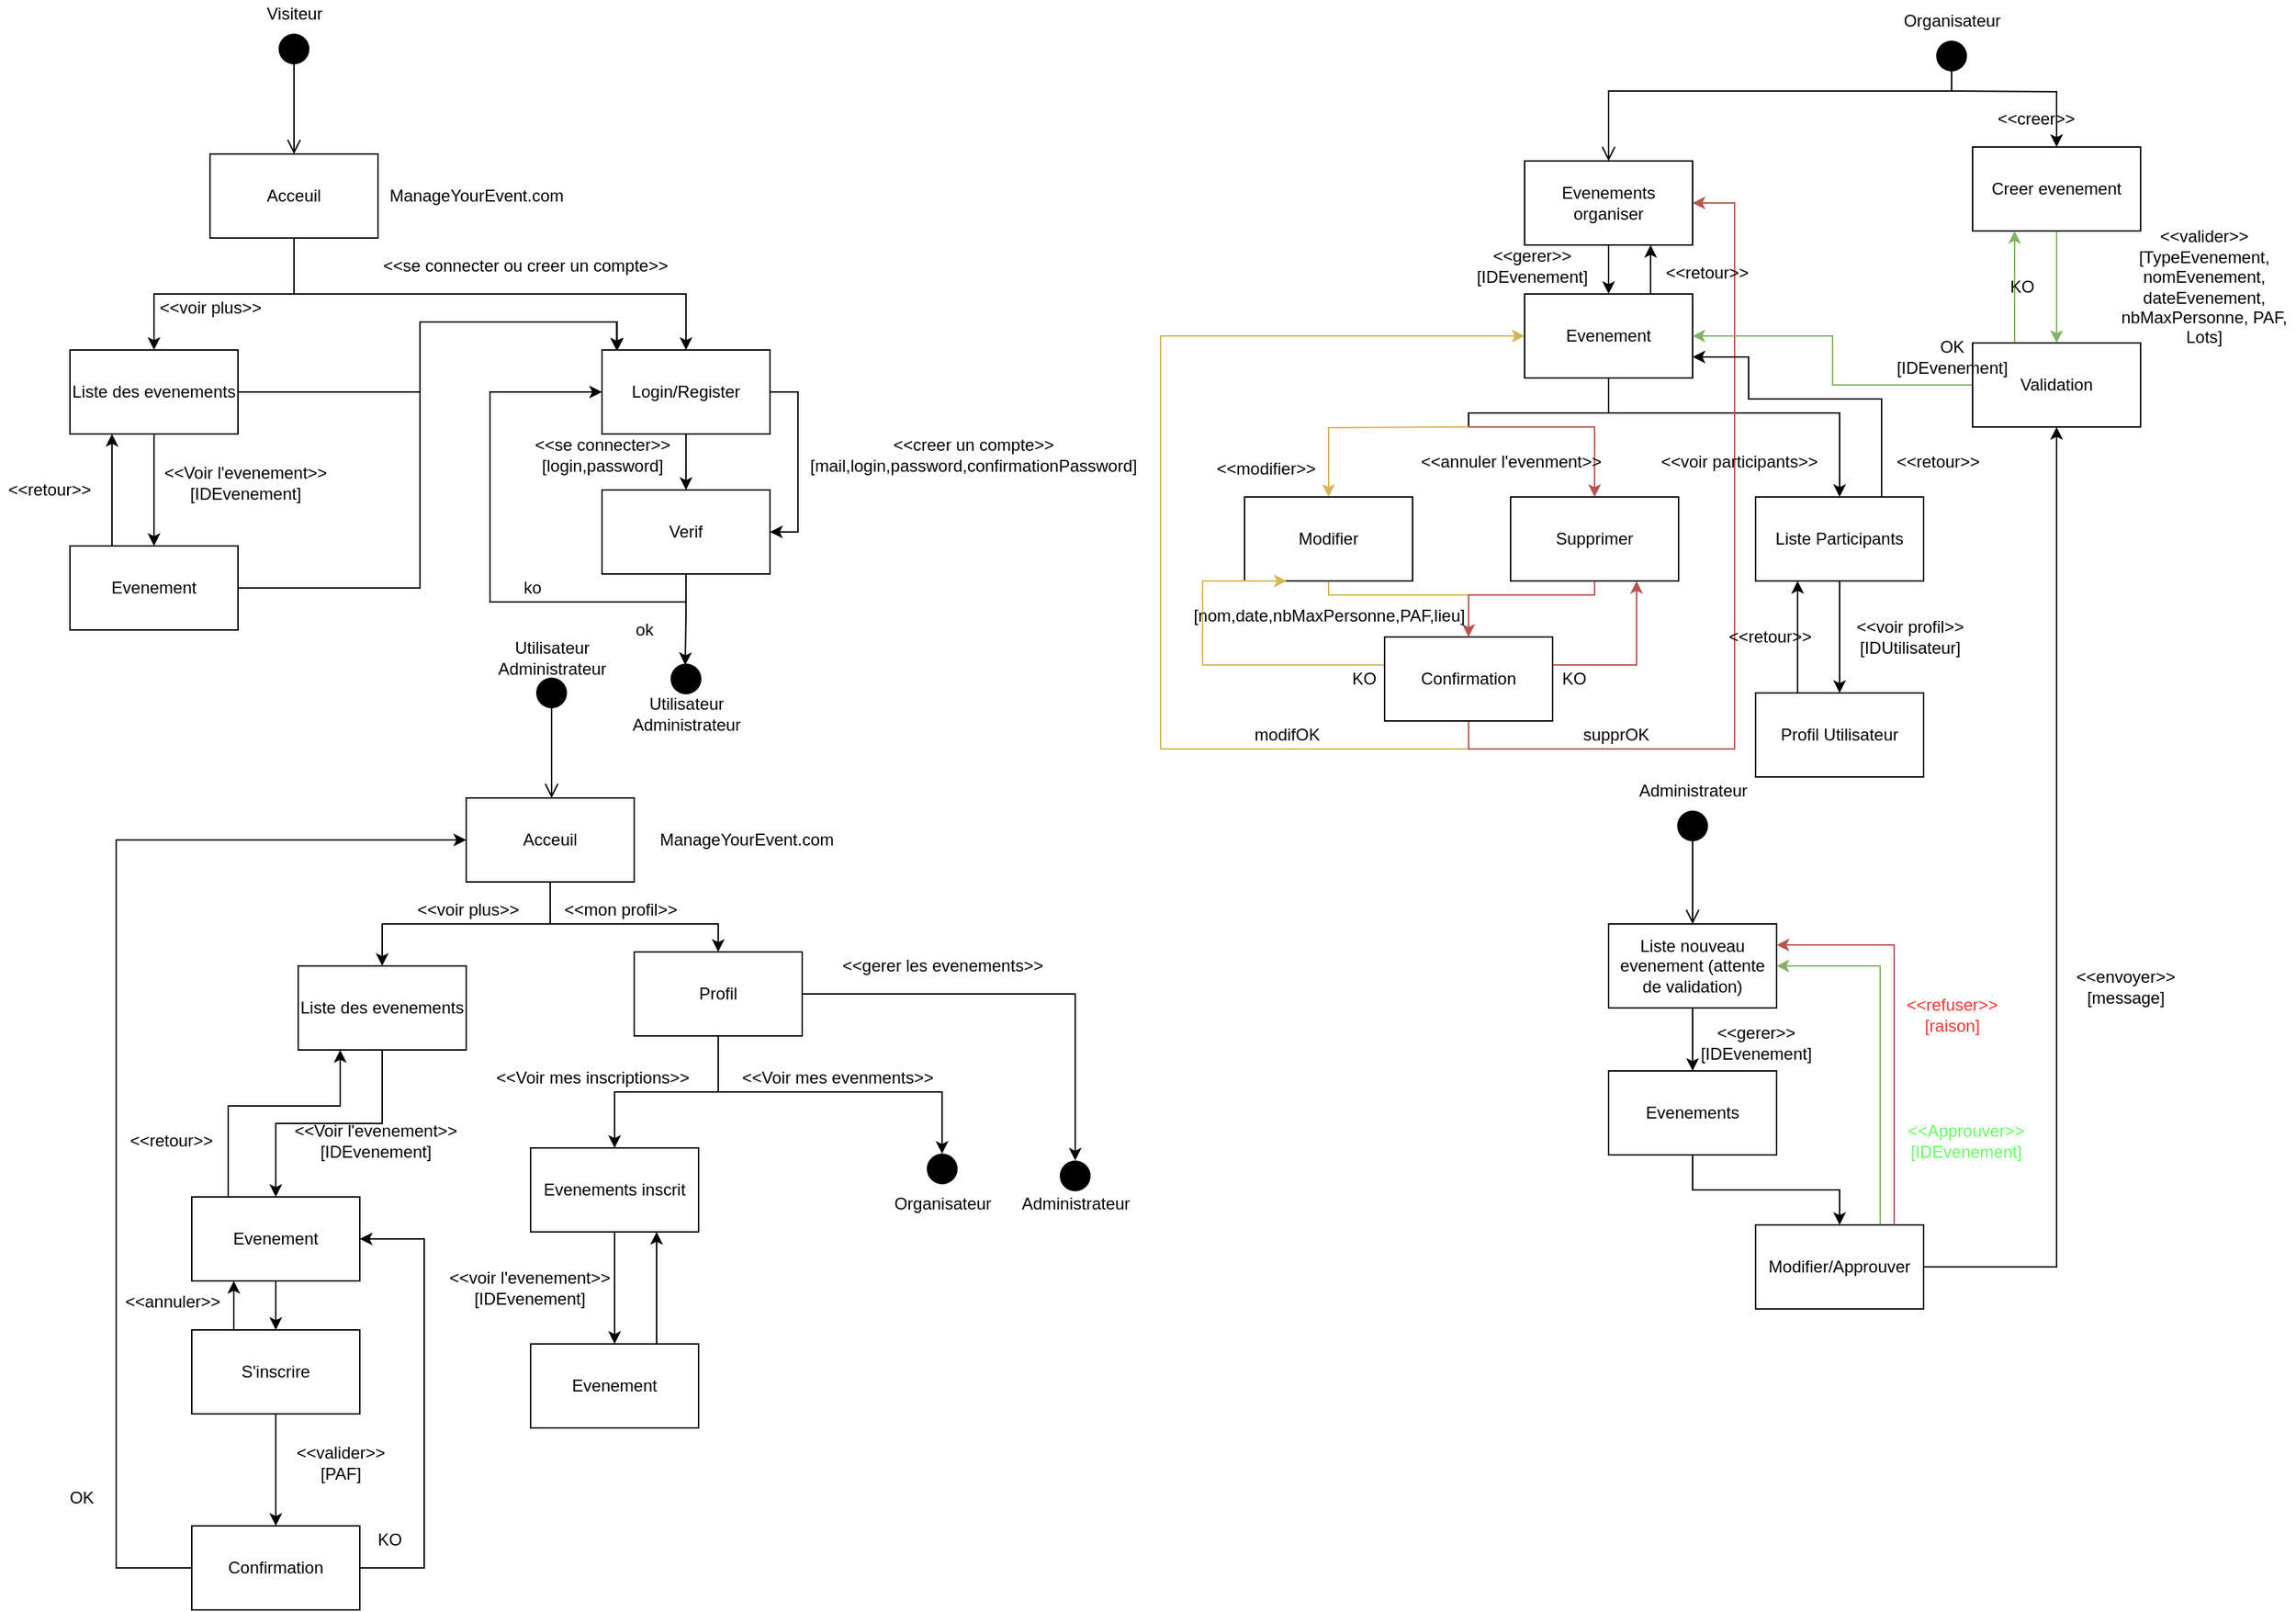 <mxfile version="15.4.1" type="device"><diagram id="jXTAKDgVA0dC5jcRQ5fk" name="Page-1"><mxGraphModel dx="1394" dy="801" grid="1" gridSize="10" guides="1" tooltips="1" connect="1" arrows="1" fold="1" page="1" pageScale="1" pageWidth="827" pageHeight="1169" math="0" shadow="0"><root><mxCell id="0"/><mxCell id="1" parent="0"/><mxCell id="8E86vjHtvhp86hDw7FfU-13" value="" style="endArrow=none;html=1;rounded=0;edgeStyle=orthogonalEdgeStyle;entryX=0.5;entryY=1;entryDx=0;entryDy=0;" edge="1" parent="1" target="CDD89plIxj1OACrh9wai-150"><mxGeometry width="50" height="50" relative="1" as="geometry"><mxPoint x="1056" y="305" as="sourcePoint"/><mxPoint x="1066" y="255" as="targetPoint"/><Array as="points"><mxPoint x="1056" y="295"/><mxPoint x="1156" y="295"/></Array></mxGeometry></mxCell><mxCell id="CDD89plIxj1OACrh9wai-1" value="" style="ellipse;html=1;shape=startState;fillColor=#000000;strokeColor=none;" parent="1" vertex="1"><mxGeometry x="202" y="20" width="30" height="30" as="geometry"/></mxCell><mxCell id="CDD89plIxj1OACrh9wai-2" value="" style="edgeStyle=orthogonalEdgeStyle;html=1;verticalAlign=bottom;endArrow=open;endSize=8;strokeColor=default;rounded=0;exitX=0.5;exitY=0.5;exitDx=0;exitDy=0;exitPerimeter=0;" parent="1" source="CDD89plIxj1OACrh9wai-1" edge="1"><mxGeometry relative="1" as="geometry"><mxPoint x="217" y="110" as="targetPoint"/></mxGeometry></mxCell><mxCell id="CDD89plIxj1OACrh9wai-3" value="Visiteur" style="text;html=1;align=center;verticalAlign=middle;resizable=0;points=[];autosize=1;strokeColor=none;fillColor=none;" parent="1" vertex="1"><mxGeometry x="187" width="60" height="20" as="geometry"/></mxCell><mxCell id="CDD89plIxj1OACrh9wai-7" value="" style="edgeStyle=orthogonalEdgeStyle;rounded=0;orthogonalLoop=1;jettySize=auto;html=1;strokeColor=default;" parent="1" source="CDD89plIxj1OACrh9wai-4" target="CDD89plIxj1OACrh9wai-6" edge="1"><mxGeometry relative="1" as="geometry"/></mxCell><mxCell id="CDD89plIxj1OACrh9wai-15" style="edgeStyle=orthogonalEdgeStyle;rounded=0;orthogonalLoop=1;jettySize=auto;html=1;entryX=0.5;entryY=0;entryDx=0;entryDy=0;strokeColor=default;" parent="1" source="CDD89plIxj1OACrh9wai-4" target="CDD89plIxj1OACrh9wai-13" edge="1"><mxGeometry relative="1" as="geometry"><Array as="points"><mxPoint x="217" y="210"/><mxPoint x="497" y="210"/></Array></mxGeometry></mxCell><mxCell id="CDD89plIxj1OACrh9wai-4" value="Acceuil" style="rounded=0;whiteSpace=wrap;html=1;fillColor=default;strokeColor=default;" parent="1" vertex="1"><mxGeometry x="157" y="110" width="120" height="60" as="geometry"/></mxCell><mxCell id="CDD89plIxj1OACrh9wai-5" value="ManageYourEvent.com" style="text;html=1;align=center;verticalAlign=middle;resizable=0;points=[];autosize=1;strokeColor=none;fillColor=none;" parent="1" vertex="1"><mxGeometry x="277" y="130" width="140" height="20" as="geometry"/></mxCell><mxCell id="CDD89plIxj1OACrh9wai-10" value="" style="edgeStyle=orthogonalEdgeStyle;rounded=0;orthogonalLoop=1;jettySize=auto;html=1;strokeColor=default;" parent="1" source="CDD89plIxj1OACrh9wai-6" target="CDD89plIxj1OACrh9wai-9" edge="1"><mxGeometry relative="1" as="geometry"/></mxCell><mxCell id="CDD89plIxj1OACrh9wai-42" style="edgeStyle=orthogonalEdgeStyle;rounded=0;orthogonalLoop=1;jettySize=auto;html=1;entryX=0.087;entryY=0.006;entryDx=0;entryDy=0;entryPerimeter=0;strokeColor=default;" parent="1" source="CDD89plIxj1OACrh9wai-6" target="CDD89plIxj1OACrh9wai-13" edge="1"><mxGeometry relative="1" as="geometry"/></mxCell><mxCell id="CDD89plIxj1OACrh9wai-6" value="Liste des evenements" style="rounded=0;whiteSpace=wrap;html=1;fillColor=default;strokeColor=default;" parent="1" vertex="1"><mxGeometry x="57" y="250" width="120" height="60" as="geometry"/></mxCell><mxCell id="CDD89plIxj1OACrh9wai-8" value="&amp;lt;&amp;lt;voir plus&amp;gt;&amp;gt;" style="text;html=1;align=center;verticalAlign=middle;resizable=0;points=[];autosize=1;strokeColor=none;fillColor=none;" parent="1" vertex="1"><mxGeometry x="112" y="210" width="90" height="20" as="geometry"/></mxCell><mxCell id="CDD89plIxj1OACrh9wai-35" style="edgeStyle=orthogonalEdgeStyle;rounded=0;orthogonalLoop=1;jettySize=auto;html=1;exitX=0.25;exitY=0;exitDx=0;exitDy=0;entryX=0.25;entryY=1;entryDx=0;entryDy=0;strokeColor=default;" parent="1" source="CDD89plIxj1OACrh9wai-9" target="CDD89plIxj1OACrh9wai-6" edge="1"><mxGeometry relative="1" as="geometry"/></mxCell><mxCell id="CDD89plIxj1OACrh9wai-41" style="edgeStyle=orthogonalEdgeStyle;rounded=0;orthogonalLoop=1;jettySize=auto;html=1;entryX=0.09;entryY=0.013;entryDx=0;entryDy=0;entryPerimeter=0;strokeColor=default;" parent="1" source="CDD89plIxj1OACrh9wai-9" target="CDD89plIxj1OACrh9wai-13" edge="1"><mxGeometry relative="1" as="geometry"/></mxCell><mxCell id="CDD89plIxj1OACrh9wai-9" value="Evenement" style="whiteSpace=wrap;html=1;rounded=0;strokeColor=default;fillColor=default;" parent="1" vertex="1"><mxGeometry x="57" y="390" width="120" height="60" as="geometry"/></mxCell><mxCell id="CDD89plIxj1OACrh9wai-11" value="&amp;lt;&amp;lt;Voir l'evenement&amp;gt;&amp;gt;&lt;br&gt;[IDEvenement]" style="text;html=1;align=center;verticalAlign=middle;resizable=0;points=[];autosize=1;strokeColor=none;fillColor=none;" parent="1" vertex="1"><mxGeometry x="117" y="330" width="130" height="30" as="geometry"/></mxCell><mxCell id="CDD89plIxj1OACrh9wai-17" value="" style="edgeStyle=orthogonalEdgeStyle;rounded=0;orthogonalLoop=1;jettySize=auto;html=1;strokeColor=default;" parent="1" source="CDD89plIxj1OACrh9wai-13" target="CDD89plIxj1OACrh9wai-16" edge="1"><mxGeometry relative="1" as="geometry"/></mxCell><mxCell id="CDD89plIxj1OACrh9wai-39" value="" style="edgeStyle=orthogonalEdgeStyle;rounded=0;orthogonalLoop=1;jettySize=auto;html=1;strokeColor=default;entryX=1;entryY=0.5;entryDx=0;entryDy=0;" parent="1" source="CDD89plIxj1OACrh9wai-13" target="CDD89plIxj1OACrh9wai-16" edge="1"><mxGeometry relative="1" as="geometry"><mxPoint x="627.0" y="350" as="targetPoint"/><Array as="points"><mxPoint x="577" y="280"/><mxPoint x="577" y="380"/></Array></mxGeometry></mxCell><mxCell id="CDD89plIxj1OACrh9wai-13" value="Login/Register" style="rounded=0;whiteSpace=wrap;html=1;strokeColor=default;fillColor=default;" parent="1" vertex="1"><mxGeometry x="437" y="250" width="120" height="60" as="geometry"/></mxCell><mxCell id="CDD89plIxj1OACrh9wai-31" style="edgeStyle=orthogonalEdgeStyle;rounded=0;orthogonalLoop=1;jettySize=auto;html=1;entryX=0.481;entryY=0.17;entryDx=0;entryDy=0;entryPerimeter=0;strokeColor=default;" parent="1" source="CDD89plIxj1OACrh9wai-16" target="CDD89plIxj1OACrh9wai-29" edge="1"><mxGeometry relative="1" as="geometry"/></mxCell><mxCell id="CDD89plIxj1OACrh9wai-16" value="Verif" style="whiteSpace=wrap;html=1;rounded=0;strokeColor=default;fillColor=default;" parent="1" vertex="1"><mxGeometry x="437" y="350" width="120" height="60" as="geometry"/></mxCell><mxCell id="CDD89plIxj1OACrh9wai-21" value="&amp;lt;&amp;lt;se connecter ou creer un compte&amp;gt;&amp;gt;" style="text;html=1;align=center;verticalAlign=middle;resizable=0;points=[];autosize=1;strokeColor=none;fillColor=none;" parent="1" vertex="1"><mxGeometry x="272" y="180" width="220" height="20" as="geometry"/></mxCell><mxCell id="CDD89plIxj1OACrh9wai-29" value="" style="ellipse;html=1;shape=endState;fillColor=#000000;strokeColor=none;" parent="1" vertex="1"><mxGeometry x="482" y="470" width="30" height="30" as="geometry"/></mxCell><mxCell id="CDD89plIxj1OACrh9wai-30" value="ok" style="text;html=1;align=center;verticalAlign=middle;resizable=0;points=[];autosize=1;strokeColor=none;fillColor=none;" parent="1" vertex="1"><mxGeometry x="452" y="440" width="30" height="20" as="geometry"/></mxCell><mxCell id="CDD89plIxj1OACrh9wai-32" value="" style="endArrow=classic;html=1;rounded=0;strokeColor=default;edgeStyle=orthogonalEdgeStyle;entryX=0;entryY=0.5;entryDx=0;entryDy=0;" parent="1" target="CDD89plIxj1OACrh9wai-13" edge="1"><mxGeometry width="50" height="50" relative="1" as="geometry"><mxPoint x="497" y="440" as="sourcePoint"/><mxPoint x="357" y="350" as="targetPoint"/><Array as="points"><mxPoint x="497" y="430"/><mxPoint x="357" y="430"/><mxPoint x="357" y="280"/></Array></mxGeometry></mxCell><mxCell id="CDD89plIxj1OACrh9wai-33" value="ko" style="text;html=1;align=center;verticalAlign=middle;resizable=0;points=[];autosize=1;strokeColor=none;fillColor=none;" parent="1" vertex="1"><mxGeometry x="372" y="410" width="30" height="20" as="geometry"/></mxCell><mxCell id="CDD89plIxj1OACrh9wai-34" value="&amp;lt;&amp;lt;se connecter&amp;gt;&amp;gt;&lt;br&gt;[login,password]" style="text;html=1;align=center;verticalAlign=middle;resizable=0;points=[];autosize=1;strokeColor=none;fillColor=none;" parent="1" vertex="1"><mxGeometry x="382" y="310" width="110" height="30" as="geometry"/></mxCell><mxCell id="CDD89plIxj1OACrh9wai-36" value="&amp;lt;&amp;lt;retour&amp;gt;&amp;gt;" style="text;html=1;align=center;verticalAlign=middle;resizable=0;points=[];autosize=1;strokeColor=none;fillColor=none;" parent="1" vertex="1"><mxGeometry x="7" y="340" width="70" height="20" as="geometry"/></mxCell><mxCell id="CDD89plIxj1OACrh9wai-37" value="Utilisateur&lt;br&gt;Administrateur" style="text;html=1;align=center;verticalAlign=middle;resizable=0;points=[];autosize=1;strokeColor=none;fillColor=none;" parent="1" vertex="1"><mxGeometry x="452" y="495" width="90" height="30" as="geometry"/></mxCell><mxCell id="CDD89plIxj1OACrh9wai-40" value="&amp;lt;&amp;lt;creer un compte&amp;gt;&amp;gt;&lt;br&gt;[mail,login,password,confirmationPassword]" style="text;html=1;align=center;verticalAlign=middle;resizable=0;points=[];autosize=1;strokeColor=none;fillColor=none;" parent="1" vertex="1"><mxGeometry x="577" y="310" width="250" height="30" as="geometry"/></mxCell><mxCell id="CDD89plIxj1OACrh9wai-43" value="" style="ellipse;html=1;shape=startState;fillColor=#000000;strokeColor=none;" parent="1" vertex="1"><mxGeometry x="386" y="480" width="30" height="30" as="geometry"/></mxCell><mxCell id="CDD89plIxj1OACrh9wai-44" value="" style="edgeStyle=orthogonalEdgeStyle;html=1;verticalAlign=bottom;endArrow=open;endSize=8;strokeColor=default;rounded=0;exitX=0.5;exitY=0.5;exitDx=0;exitDy=0;exitPerimeter=0;" parent="1" source="CDD89plIxj1OACrh9wai-43" edge="1"><mxGeometry relative="1" as="geometry"><mxPoint x="401" y="570" as="targetPoint"/></mxGeometry></mxCell><mxCell id="CDD89plIxj1OACrh9wai-45" value="Utilisateur&lt;br&gt;Administrateur" style="text;html=1;align=center;verticalAlign=middle;resizable=0;points=[];autosize=1;strokeColor=none;fillColor=none;" parent="1" vertex="1"><mxGeometry x="356" y="455" width="90" height="30" as="geometry"/></mxCell><mxCell id="CDD89plIxj1OACrh9wai-46" value="" style="edgeStyle=orthogonalEdgeStyle;rounded=0;orthogonalLoop=1;jettySize=auto;html=1;strokeColor=default;" parent="1" source="CDD89plIxj1OACrh9wai-47" target="CDD89plIxj1OACrh9wai-49" edge="1"><mxGeometry relative="1" as="geometry"/></mxCell><mxCell id="CDD89plIxj1OACrh9wai-47" value="Liste des evenements" style="rounded=0;whiteSpace=wrap;html=1;fillColor=default;strokeColor=default;" parent="1" vertex="1"><mxGeometry x="220" y="690" width="120" height="60" as="geometry"/></mxCell><mxCell id="CDD89plIxj1OACrh9wai-48" style="edgeStyle=orthogonalEdgeStyle;rounded=0;orthogonalLoop=1;jettySize=auto;html=1;exitX=0.25;exitY=0;exitDx=0;exitDy=0;entryX=0.25;entryY=1;entryDx=0;entryDy=0;strokeColor=default;" parent="1" source="CDD89plIxj1OACrh9wai-49" target="CDD89plIxj1OACrh9wai-47" edge="1"><mxGeometry relative="1" as="geometry"><Array as="points"><mxPoint x="170" y="855"/><mxPoint x="170" y="790"/><mxPoint x="250" y="790"/></Array></mxGeometry></mxCell><mxCell id="CDD89plIxj1OACrh9wai-57" value="" style="edgeStyle=orthogonalEdgeStyle;rounded=0;orthogonalLoop=1;jettySize=auto;html=1;strokeColor=default;" parent="1" source="CDD89plIxj1OACrh9wai-49" target="CDD89plIxj1OACrh9wai-56" edge="1"><mxGeometry relative="1" as="geometry"/></mxCell><mxCell id="CDD89plIxj1OACrh9wai-49" value="Evenement" style="whiteSpace=wrap;html=1;rounded=0;strokeColor=default;fillColor=default;" parent="1" vertex="1"><mxGeometry x="144" y="855" width="120" height="60" as="geometry"/></mxCell><mxCell id="CDD89plIxj1OACrh9wai-50" value="&amp;lt;&amp;lt;retour&amp;gt;&amp;gt;" style="text;html=1;align=center;verticalAlign=middle;resizable=0;points=[];autosize=1;strokeColor=none;fillColor=none;" parent="1" vertex="1"><mxGeometry x="94" y="805" width="70" height="20" as="geometry"/></mxCell><mxCell id="CDD89plIxj1OACrh9wai-53" style="edgeStyle=orthogonalEdgeStyle;rounded=0;orthogonalLoop=1;jettySize=auto;html=1;entryX=0.5;entryY=0;entryDx=0;entryDy=0;strokeColor=default;" parent="1" source="CDD89plIxj1OACrh9wai-51" target="CDD89plIxj1OACrh9wai-47" edge="1"><mxGeometry relative="1" as="geometry"/></mxCell><mxCell id="CDD89plIxj1OACrh9wai-66" style="edgeStyle=orthogonalEdgeStyle;rounded=0;orthogonalLoop=1;jettySize=auto;html=1;entryX=0.5;entryY=0;entryDx=0;entryDy=0;strokeColor=default;" parent="1" source="CDD89plIxj1OACrh9wai-51" target="CDD89plIxj1OACrh9wai-65" edge="1"><mxGeometry relative="1" as="geometry"><Array as="points"><mxPoint x="400" y="660"/><mxPoint x="520" y="660"/></Array></mxGeometry></mxCell><mxCell id="CDD89plIxj1OACrh9wai-51" value="Acceuil" style="rounded=0;whiteSpace=wrap;html=1;fillColor=default;strokeColor=default;" parent="1" vertex="1"><mxGeometry x="340" y="570" width="120" height="60" as="geometry"/></mxCell><mxCell id="CDD89plIxj1OACrh9wai-52" value="ManageYourEvent.com" style="text;html=1;align=center;verticalAlign=middle;resizable=0;points=[];autosize=1;strokeColor=none;fillColor=none;" parent="1" vertex="1"><mxGeometry x="470" y="590" width="140" height="20" as="geometry"/></mxCell><mxCell id="CDD89plIxj1OACrh9wai-54" value="&amp;lt;&amp;lt;voir plus&amp;gt;&amp;gt;" style="text;html=1;align=center;verticalAlign=middle;resizable=0;points=[];autosize=1;strokeColor=none;fillColor=none;" parent="1" vertex="1"><mxGeometry x="296" y="640" width="90" height="20" as="geometry"/></mxCell><mxCell id="CDD89plIxj1OACrh9wai-55" value="&amp;lt;&amp;lt;Voir l'evenement&amp;gt;&amp;gt;&lt;br&gt;[IDEvenement]" style="text;html=1;align=center;verticalAlign=middle;resizable=0;points=[];autosize=1;strokeColor=none;fillColor=none;" parent="1" vertex="1"><mxGeometry x="210" y="800" width="130" height="30" as="geometry"/></mxCell><mxCell id="CDD89plIxj1OACrh9wai-59" value="" style="edgeStyle=orthogonalEdgeStyle;rounded=0;orthogonalLoop=1;jettySize=auto;html=1;strokeColor=default;" parent="1" source="CDD89plIxj1OACrh9wai-56" target="CDD89plIxj1OACrh9wai-58" edge="1"><mxGeometry relative="1" as="geometry"/></mxCell><mxCell id="CDD89plIxj1OACrh9wai-169" style="edgeStyle=orthogonalEdgeStyle;rounded=0;orthogonalLoop=1;jettySize=auto;html=1;entryX=0.25;entryY=1;entryDx=0;entryDy=0;strokeColor=default;" parent="1" source="CDD89plIxj1OACrh9wai-56" target="CDD89plIxj1OACrh9wai-49" edge="1"><mxGeometry relative="1" as="geometry"><Array as="points"><mxPoint x="174" y="940"/><mxPoint x="174" y="940"/></Array></mxGeometry></mxCell><mxCell id="CDD89plIxj1OACrh9wai-56" value="S'inscrire" style="whiteSpace=wrap;html=1;rounded=0;strokeColor=default;fillColor=default;" parent="1" vertex="1"><mxGeometry x="144" y="950" width="120" height="60" as="geometry"/></mxCell><mxCell id="CDD89plIxj1OACrh9wai-61" style="edgeStyle=orthogonalEdgeStyle;rounded=0;orthogonalLoop=1;jettySize=auto;html=1;entryX=0;entryY=0.5;entryDx=0;entryDy=0;strokeColor=default;" parent="1" source="CDD89plIxj1OACrh9wai-58" target="CDD89plIxj1OACrh9wai-51" edge="1"><mxGeometry relative="1" as="geometry"><Array as="points"><mxPoint x="90" y="1120"/><mxPoint x="90" y="600"/></Array></mxGeometry></mxCell><mxCell id="CDD89plIxj1OACrh9wai-173" style="edgeStyle=orthogonalEdgeStyle;rounded=0;orthogonalLoop=1;jettySize=auto;html=1;entryX=1;entryY=0.5;entryDx=0;entryDy=0;strokeColor=default;" parent="1" source="CDD89plIxj1OACrh9wai-58" target="CDD89plIxj1OACrh9wai-49" edge="1"><mxGeometry relative="1" as="geometry"><Array as="points"><mxPoint x="310" y="1120"/><mxPoint x="310" y="885"/></Array></mxGeometry></mxCell><mxCell id="CDD89plIxj1OACrh9wai-58" value="Confirmation" style="whiteSpace=wrap;html=1;rounded=0;strokeColor=default;fillColor=default;" parent="1" vertex="1"><mxGeometry x="144" y="1090" width="120" height="60" as="geometry"/></mxCell><mxCell id="CDD89plIxj1OACrh9wai-60" value="&amp;lt;&amp;lt;valider&amp;gt;&amp;gt;&lt;br&gt;[PAF]" style="text;html=1;align=center;verticalAlign=middle;resizable=0;points=[];autosize=1;strokeColor=none;fillColor=none;" parent="1" vertex="1"><mxGeometry x="210" y="1030" width="80" height="30" as="geometry"/></mxCell><mxCell id="CDD89plIxj1OACrh9wai-62" value="OK" style="text;html=1;align=center;verticalAlign=middle;resizable=0;points=[];autosize=1;strokeColor=none;fillColor=none;" parent="1" vertex="1"><mxGeometry x="50" y="1060" width="30" height="20" as="geometry"/></mxCell><mxCell id="CDD89plIxj1OACrh9wai-64" value="KO" style="text;html=1;align=center;verticalAlign=middle;resizable=0;points=[];autosize=1;strokeColor=none;fillColor=none;" parent="1" vertex="1"><mxGeometry x="270" y="1090" width="30" height="20" as="geometry"/></mxCell><mxCell id="CDD89plIxj1OACrh9wai-69" value="" style="edgeStyle=orthogonalEdgeStyle;rounded=0;orthogonalLoop=1;jettySize=auto;html=1;strokeColor=default;" parent="1" source="CDD89plIxj1OACrh9wai-65" target="CDD89plIxj1OACrh9wai-68" edge="1"><mxGeometry relative="1" as="geometry"/></mxCell><mxCell id="CDD89plIxj1OACrh9wai-72" style="edgeStyle=orthogonalEdgeStyle;rounded=0;orthogonalLoop=1;jettySize=auto;html=1;strokeColor=default;entryX=0.497;entryY=0.139;entryDx=0;entryDy=0;entryPerimeter=0;" parent="1" source="CDD89plIxj1OACrh9wai-65" target="CDD89plIxj1OACrh9wai-99" edge="1"><mxGeometry relative="1" as="geometry"><mxPoint x="679.06" y="824.29" as="targetPoint"/><Array as="points"><mxPoint x="520" y="780"/><mxPoint x="680" y="780"/></Array></mxGeometry></mxCell><mxCell id="8E86vjHtvhp86hDw7FfU-71" style="edgeStyle=orthogonalEdgeStyle;rounded=0;orthogonalLoop=1;jettySize=auto;html=1;entryX=0.5;entryY=0.135;entryDx=0;entryDy=0;endArrow=classic;endFill=1;entryPerimeter=0;" edge="1" parent="1" source="CDD89plIxj1OACrh9wai-65" target="8E86vjHtvhp86hDw7FfU-70"><mxGeometry relative="1" as="geometry"/></mxCell><mxCell id="CDD89plIxj1OACrh9wai-65" value="Profil" style="rounded=0;whiteSpace=wrap;html=1;strokeColor=default;fillColor=default;" parent="1" vertex="1"><mxGeometry x="460" y="680" width="120" height="60" as="geometry"/></mxCell><mxCell id="CDD89plIxj1OACrh9wai-67" value="&amp;lt;&amp;lt;mon profil&amp;gt;&amp;gt;" style="text;html=1;align=center;verticalAlign=middle;resizable=0;points=[];autosize=1;strokeColor=none;fillColor=none;" parent="1" vertex="1"><mxGeometry x="400" y="640" width="100" height="20" as="geometry"/></mxCell><mxCell id="CDD89plIxj1OACrh9wai-84" value="" style="edgeStyle=orthogonalEdgeStyle;rounded=0;orthogonalLoop=1;jettySize=auto;html=1;strokeColor=default;" parent="1" source="CDD89plIxj1OACrh9wai-68" target="CDD89plIxj1OACrh9wai-83" edge="1"><mxGeometry relative="1" as="geometry"/></mxCell><mxCell id="CDD89plIxj1OACrh9wai-68" value="Evenements inscrit" style="whiteSpace=wrap;html=1;rounded=0;strokeColor=default;fillColor=default;" parent="1" vertex="1"><mxGeometry x="386" y="820" width="120" height="60" as="geometry"/></mxCell><mxCell id="CDD89plIxj1OACrh9wai-70" value="&amp;lt;&amp;lt;Voir mes inscriptions&amp;gt;&amp;gt;" style="text;html=1;align=center;verticalAlign=middle;resizable=0;points=[];autosize=1;strokeColor=none;fillColor=none;" parent="1" vertex="1"><mxGeometry x="355" y="760" width="150" height="20" as="geometry"/></mxCell><mxCell id="CDD89plIxj1OACrh9wai-73" value="&amp;lt;&amp;lt;Voir mes evenments&amp;gt;&amp;gt;" style="text;html=1;align=center;verticalAlign=middle;resizable=0;points=[];autosize=1;strokeColor=none;fillColor=none;" parent="1" vertex="1"><mxGeometry x="530" y="760" width="150" height="20" as="geometry"/></mxCell><mxCell id="CDD89plIxj1OACrh9wai-167" style="edgeStyle=orthogonalEdgeStyle;rounded=0;orthogonalLoop=1;jettySize=auto;html=1;entryX=0.75;entryY=1;entryDx=0;entryDy=0;strokeColor=default;" parent="1" source="CDD89plIxj1OACrh9wai-83" target="CDD89plIxj1OACrh9wai-68" edge="1"><mxGeometry relative="1" as="geometry"><Array as="points"><mxPoint x="476" y="940"/><mxPoint x="476" y="940"/></Array></mxGeometry></mxCell><mxCell id="CDD89plIxj1OACrh9wai-83" value="Evenement" style="whiteSpace=wrap;html=1;rounded=0;strokeColor=default;fillColor=default;" parent="1" vertex="1"><mxGeometry x="386" y="960" width="120" height="60" as="geometry"/></mxCell><mxCell id="CDD89plIxj1OACrh9wai-85" value="&amp;lt;&amp;lt;voir l'evenement&amp;gt;&amp;gt;&lt;br&gt;[IDEvenement]" style="text;html=1;align=center;verticalAlign=middle;resizable=0;points=[];autosize=1;strokeColor=none;fillColor=none;" parent="1" vertex="1"><mxGeometry x="320" y="905" width="130" height="30" as="geometry"/></mxCell><mxCell id="CDD89plIxj1OACrh9wai-99" value="" style="ellipse;html=1;shape=endState;fillColor=#000000;strokeColor=none;" parent="1" vertex="1"><mxGeometry x="665" y="820" width="30" height="30" as="geometry"/></mxCell><mxCell id="CDD89plIxj1OACrh9wai-101" value="Organisateur" style="text;html=1;align=center;verticalAlign=middle;resizable=0;points=[];autosize=1;strokeColor=none;fillColor=none;" parent="1" vertex="1"><mxGeometry x="640" y="850" width="80" height="20" as="geometry"/></mxCell><mxCell id="CDD89plIxj1OACrh9wai-102" value="" style="ellipse;html=1;shape=startState;fillColor=#000000;strokeColor=none;" parent="1" vertex="1"><mxGeometry x="1386" y="25" width="30" height="30" as="geometry"/></mxCell><mxCell id="CDD89plIxj1OACrh9wai-103" value="" style="edgeStyle=orthogonalEdgeStyle;html=1;verticalAlign=bottom;endArrow=open;endSize=8;strokeColor=default;rounded=0;exitX=0.5;exitY=0.5;exitDx=0;exitDy=0;exitPerimeter=0;" parent="1" source="CDD89plIxj1OACrh9wai-102" edge="1"><mxGeometry relative="1" as="geometry"><mxPoint x="1156" y="115" as="targetPoint"/><Array as="points"><mxPoint x="1401" y="65"/><mxPoint x="1156" y="65"/></Array></mxGeometry></mxCell><mxCell id="CDD89plIxj1OACrh9wai-146" value="" style="edgeStyle=orthogonalEdgeStyle;rounded=0;orthogonalLoop=1;jettySize=auto;html=1;strokeColor=default;entryX=0.5;entryY=0;entryDx=0;entryDy=0;" parent="1" source="CDD89plIxj1OACrh9wai-147" target="CDD89plIxj1OACrh9wai-150" edge="1"><mxGeometry relative="1" as="geometry"><mxPoint x="1126.0" y="210" as="targetPoint"/></mxGeometry></mxCell><mxCell id="CDD89plIxj1OACrh9wai-147" value="Evenements organiser" style="whiteSpace=wrap;html=1;rounded=0;strokeColor=default;fillColor=default;" parent="1" vertex="1"><mxGeometry x="1096" y="115" width="120" height="60" as="geometry"/></mxCell><mxCell id="CDD89plIxj1OACrh9wai-148" value="" style="edgeStyle=orthogonalEdgeStyle;rounded=0;orthogonalLoop=1;jettySize=auto;html=1;strokeColor=#d6b656;fillColor=#fff2cc;entryX=0.5;entryY=0;entryDx=0;entryDy=0;" parent="1" target="CDD89plIxj1OACrh9wai-153" edge="1"><mxGeometry relative="1" as="geometry"><mxPoint x="1056" y="305" as="sourcePoint"/></mxGeometry></mxCell><mxCell id="CDD89plIxj1OACrh9wai-149" value="" style="edgeStyle=orthogonalEdgeStyle;rounded=0;orthogonalLoop=1;jettySize=auto;html=1;strokeColor=#b85450;fillColor=#f8cecc;entryX=0.5;entryY=0;entryDx=0;entryDy=0;" parent="1" target="CDD89plIxj1OACrh9wai-156" edge="1"><mxGeometry relative="1" as="geometry"><mxPoint x="1056" y="305" as="sourcePoint"/><Array as="points"><mxPoint x="1146" y="305"/></Array></mxGeometry></mxCell><mxCell id="CDD89plIxj1OACrh9wai-168" style="edgeStyle=orthogonalEdgeStyle;rounded=0;orthogonalLoop=1;jettySize=auto;html=1;entryX=0.75;entryY=1;entryDx=0;entryDy=0;strokeColor=default;" parent="1" source="CDD89plIxj1OACrh9wai-150" target="CDD89plIxj1OACrh9wai-147" edge="1"><mxGeometry relative="1" as="geometry"><Array as="points"><mxPoint x="1186" y="195"/><mxPoint x="1186" y="195"/></Array></mxGeometry></mxCell><mxCell id="8E86vjHtvhp86hDw7FfU-15" value="" style="edgeStyle=orthogonalEdgeStyle;rounded=0;orthogonalLoop=1;jettySize=auto;html=1;" edge="1" parent="1" source="CDD89plIxj1OACrh9wai-150" target="8E86vjHtvhp86hDw7FfU-14"><mxGeometry relative="1" as="geometry"><Array as="points"><mxPoint x="1156" y="295"/><mxPoint x="1321" y="295"/></Array></mxGeometry></mxCell><mxCell id="CDD89plIxj1OACrh9wai-150" value="Evenement" style="whiteSpace=wrap;html=1;rounded=0;strokeColor=default;fillColor=default;" parent="1" vertex="1"><mxGeometry x="1096" y="210" width="120" height="60" as="geometry"/></mxCell><mxCell id="CDD89plIxj1OACrh9wai-151" value="&amp;lt;&amp;lt;gerer&amp;gt;&amp;gt;&lt;br&gt;[IDEvenement]" style="text;html=1;align=center;verticalAlign=middle;resizable=0;points=[];autosize=1;strokeColor=none;fillColor=none;" parent="1" vertex="1"><mxGeometry x="1056" y="175" width="90" height="30" as="geometry"/></mxCell><mxCell id="CDD89plIxj1OACrh9wai-152" style="edgeStyle=orthogonalEdgeStyle;rounded=0;orthogonalLoop=1;jettySize=auto;html=1;entryX=0.5;entryY=0;entryDx=0;entryDy=0;strokeColor=#d6b656;fillColor=#fff2cc;exitX=0.5;exitY=1;exitDx=0;exitDy=0;" parent="1" source="CDD89plIxj1OACrh9wai-153" target="CDD89plIxj1OACrh9wai-162" edge="1"><mxGeometry relative="1" as="geometry"><Array as="points"><mxPoint x="956" y="425"/><mxPoint x="1056" y="425"/></Array></mxGeometry></mxCell><mxCell id="CDD89plIxj1OACrh9wai-153" value="Modifier" style="whiteSpace=wrap;html=1;rounded=0;strokeColor=default;fillColor=default;" parent="1" vertex="1"><mxGeometry x="896" y="355" width="120" height="60" as="geometry"/></mxCell><mxCell id="CDD89plIxj1OACrh9wai-154" value="&amp;lt;&amp;lt;modifier&amp;gt;&amp;gt;" style="text;html=1;align=center;verticalAlign=middle;resizable=0;points=[];autosize=1;strokeColor=none;fillColor=none;" parent="1" vertex="1"><mxGeometry x="866" y="325" width="90" height="20" as="geometry"/></mxCell><mxCell id="CDD89plIxj1OACrh9wai-155" style="edgeStyle=orthogonalEdgeStyle;rounded=0;orthogonalLoop=1;jettySize=auto;html=1;strokeColor=#b85450;entryX=0.5;entryY=0;entryDx=0;entryDy=0;fillColor=#f8cecc;exitX=0.5;exitY=1;exitDx=0;exitDy=0;" parent="1" source="CDD89plIxj1OACrh9wai-156" target="CDD89plIxj1OACrh9wai-162" edge="1"><mxGeometry relative="1" as="geometry"><mxPoint x="1056" y="445" as="targetPoint"/><Array as="points"><mxPoint x="1146" y="425"/><mxPoint x="1056" y="425"/></Array></mxGeometry></mxCell><mxCell id="CDD89plIxj1OACrh9wai-156" value="Supprimer" style="whiteSpace=wrap;html=1;rounded=0;strokeColor=default;fillColor=default;" parent="1" vertex="1"><mxGeometry x="1086" y="355" width="120" height="60" as="geometry"/></mxCell><mxCell id="CDD89plIxj1OACrh9wai-157" value="&amp;lt;&amp;lt;annuler l'evenment&amp;gt;&amp;gt;" style="text;html=1;align=center;verticalAlign=middle;resizable=0;points=[];autosize=1;strokeColor=none;fillColor=none;" parent="1" vertex="1"><mxGeometry x="1016" y="320" width="140" height="20" as="geometry"/></mxCell><mxCell id="CDD89plIxj1OACrh9wai-158" style="edgeStyle=orthogonalEdgeStyle;rounded=0;orthogonalLoop=1;jettySize=auto;html=1;entryX=0.25;entryY=1;entryDx=0;entryDy=0;strokeColor=#d6b656;fillColor=#fff2cc;" parent="1" source="CDD89plIxj1OACrh9wai-162" target="CDD89plIxj1OACrh9wai-153" edge="1"><mxGeometry relative="1" as="geometry"><Array as="points"><mxPoint x="866" y="475"/><mxPoint x="866" y="415"/></Array></mxGeometry></mxCell><mxCell id="CDD89plIxj1OACrh9wai-159" style="edgeStyle=orthogonalEdgeStyle;rounded=0;orthogonalLoop=1;jettySize=auto;html=1;entryX=0.75;entryY=1;entryDx=0;entryDy=0;strokeColor=#b85450;fillColor=#f8cecc;" parent="1" source="CDD89plIxj1OACrh9wai-162" target="CDD89plIxj1OACrh9wai-156" edge="1"><mxGeometry relative="1" as="geometry"><Array as="points"><mxPoint x="1176" y="475"/></Array></mxGeometry></mxCell><mxCell id="CDD89plIxj1OACrh9wai-160" style="edgeStyle=orthogonalEdgeStyle;rounded=0;orthogonalLoop=1;jettySize=auto;html=1;entryX=0;entryY=0.5;entryDx=0;entryDy=0;strokeColor=#d6b656;fillColor=#fff2cc;exitX=0.5;exitY=1;exitDx=0;exitDy=0;" parent="1" source="CDD89plIxj1OACrh9wai-162" target="CDD89plIxj1OACrh9wai-150" edge="1"><mxGeometry relative="1" as="geometry"><Array as="points"><mxPoint x="1056" y="535"/><mxPoint x="836" y="535"/><mxPoint x="836" y="240"/></Array><mxPoint x="996" y="280" as="targetPoint"/></mxGeometry></mxCell><mxCell id="CDD89plIxj1OACrh9wai-161" style="edgeStyle=orthogonalEdgeStyle;rounded=0;orthogonalLoop=1;jettySize=auto;html=1;entryX=1;entryY=0.5;entryDx=0;entryDy=0;strokeColor=#b85450;fillColor=#f8cecc;exitX=0.5;exitY=1;exitDx=0;exitDy=0;" parent="1" source="CDD89plIxj1OACrh9wai-162" target="CDD89plIxj1OACrh9wai-147" edge="1"><mxGeometry relative="1" as="geometry"><Array as="points"><mxPoint x="1056" y="535"/><mxPoint x="1246" y="535"/><mxPoint x="1246" y="145"/></Array><mxPoint x="1116" y="185" as="targetPoint"/></mxGeometry></mxCell><mxCell id="CDD89plIxj1OACrh9wai-162" value="Confirmation" style="whiteSpace=wrap;html=1;strokeColor=default;fillColor=default;" parent="1" vertex="1"><mxGeometry x="996" y="455" width="120" height="60" as="geometry"/></mxCell><mxCell id="CDD89plIxj1OACrh9wai-163" value="KO" style="text;html=1;align=center;verticalAlign=middle;resizable=0;points=[];autosize=1;strokeColor=none;fillColor=none;" parent="1" vertex="1"><mxGeometry x="966" y="475" width="30" height="20" as="geometry"/></mxCell><mxCell id="CDD89plIxj1OACrh9wai-164" value="KO" style="text;html=1;align=center;verticalAlign=middle;resizable=0;points=[];autosize=1;strokeColor=none;fillColor=none;" parent="1" vertex="1"><mxGeometry x="1116" y="475" width="30" height="20" as="geometry"/></mxCell><mxCell id="CDD89plIxj1OACrh9wai-165" value="modifOK" style="text;html=1;align=center;verticalAlign=middle;resizable=0;points=[];autosize=1;strokeColor=none;fillColor=none;" parent="1" vertex="1"><mxGeometry x="896" y="515" width="60" height="20" as="geometry"/></mxCell><mxCell id="CDD89plIxj1OACrh9wai-166" value="supprOK" style="text;html=1;align=center;verticalAlign=middle;resizable=0;points=[];autosize=1;strokeColor=none;fillColor=none;" parent="1" vertex="1"><mxGeometry x="1131" y="515" width="60" height="20" as="geometry"/></mxCell><mxCell id="CDD89plIxj1OACrh9wai-170" value="&amp;lt;&amp;lt;retour&amp;gt;&amp;gt;" style="text;html=1;align=center;verticalAlign=middle;resizable=0;points=[];autosize=1;strokeColor=none;fillColor=none;" parent="1" vertex="1"><mxGeometry x="1191" y="185" width="70" height="20" as="geometry"/></mxCell><mxCell id="CDD89plIxj1OACrh9wai-171" value="&amp;lt;&amp;lt;annuler&amp;gt;&amp;gt;" style="text;html=1;align=center;verticalAlign=middle;resizable=0;points=[];autosize=1;strokeColor=none;fillColor=none;" parent="1" vertex="1"><mxGeometry x="90" y="920" width="80" height="20" as="geometry"/></mxCell><mxCell id="CDD89plIxj1OACrh9wai-174" value="[nom,date,nbMaxPersonne,PAF,lieu]" style="text;html=1;align=center;verticalAlign=middle;resizable=0;points=[];autosize=1;strokeColor=none;fillColor=none;" parent="1" vertex="1"><mxGeometry x="851" y="430" width="210" height="20" as="geometry"/></mxCell><mxCell id="8E86vjHtvhp86hDw7FfU-1" value="Organisateur" style="text;html=1;align=center;verticalAlign=middle;resizable=0;points=[];autosize=1;strokeColor=none;fillColor=none;" vertex="1" parent="1"><mxGeometry x="1361" y="5" width="80" height="20" as="geometry"/></mxCell><mxCell id="8E86vjHtvhp86hDw7FfU-7" value="" style="edgeStyle=orthogonalEdgeStyle;rounded=0;orthogonalLoop=1;jettySize=auto;html=1;fillColor=#d5e8d4;strokeColor=#82b366;" edge="1" parent="1" source="8E86vjHtvhp86hDw7FfU-2" target="8E86vjHtvhp86hDw7FfU-6"><mxGeometry relative="1" as="geometry"/></mxCell><mxCell id="8E86vjHtvhp86hDw7FfU-2" value="Creer evenement" style="rounded=0;whiteSpace=wrap;html=1;" vertex="1" parent="1"><mxGeometry x="1416" y="105" width="120" height="60" as="geometry"/></mxCell><mxCell id="8E86vjHtvhp86hDw7FfU-4" value="" style="endArrow=classic;html=1;rounded=0;edgeStyle=orthogonalEdgeStyle;entryX=0.5;entryY=0;entryDx=0;entryDy=0;" edge="1" parent="1" target="8E86vjHtvhp86hDw7FfU-2"><mxGeometry width="50" height="50" relative="1" as="geometry"><mxPoint x="1396" y="64.98" as="sourcePoint"/><mxPoint x="1586" y="54.98" as="targetPoint"/></mxGeometry></mxCell><mxCell id="8E86vjHtvhp86hDw7FfU-5" value="&amp;lt;&amp;lt;creer&amp;gt;&amp;gt;" style="text;html=1;align=center;verticalAlign=middle;resizable=0;points=[];autosize=1;strokeColor=none;fillColor=none;" vertex="1" parent="1"><mxGeometry x="1426" y="75" width="70" height="20" as="geometry"/></mxCell><mxCell id="8E86vjHtvhp86hDw7FfU-9" style="edgeStyle=orthogonalEdgeStyle;rounded=0;orthogonalLoop=1;jettySize=auto;html=1;exitX=0.25;exitY=0;exitDx=0;exitDy=0;entryX=0.25;entryY=1;entryDx=0;entryDy=0;fillColor=#d5e8d4;strokeColor=#82b366;" edge="1" parent="1" source="8E86vjHtvhp86hDw7FfU-6" target="8E86vjHtvhp86hDw7FfU-2"><mxGeometry relative="1" as="geometry"/></mxCell><mxCell id="8E86vjHtvhp86hDw7FfU-11" style="edgeStyle=orthogonalEdgeStyle;rounded=0;orthogonalLoop=1;jettySize=auto;html=1;exitX=0;exitY=0.5;exitDx=0;exitDy=0;fillColor=#d5e8d4;strokeColor=#82b366;entryX=1;entryY=0.5;entryDx=0;entryDy=0;" edge="1" parent="1" source="8E86vjHtvhp86hDw7FfU-6" target="CDD89plIxj1OACrh9wai-150"><mxGeometry relative="1" as="geometry"><mxPoint x="1346" y="240" as="targetPoint"/></mxGeometry></mxCell><mxCell id="8E86vjHtvhp86hDw7FfU-6" value="Validation" style="whiteSpace=wrap;html=1;rounded=0;" vertex="1" parent="1"><mxGeometry x="1416" y="245" width="120" height="60" as="geometry"/></mxCell><mxCell id="8E86vjHtvhp86hDw7FfU-8" value="&amp;lt;&amp;lt;valider&amp;gt;&amp;gt;&lt;br&gt;[TypeEvenement, &lt;br&gt;nomEvenement,&lt;br&gt;dateEvenement, &lt;br&gt;nbMaxPersonne, PAF,&lt;br&gt;Lots]" style="text;html=1;align=center;verticalAlign=middle;resizable=0;points=[];autosize=1;strokeColor=none;fillColor=none;" vertex="1" parent="1"><mxGeometry x="1516" y="160" width="130" height="90" as="geometry"/></mxCell><mxCell id="8E86vjHtvhp86hDw7FfU-10" value="KO" style="text;html=1;align=center;verticalAlign=middle;resizable=0;points=[];autosize=1;strokeColor=none;fillColor=none;" vertex="1" parent="1"><mxGeometry x="1436" y="195" width="30" height="20" as="geometry"/></mxCell><mxCell id="8E86vjHtvhp86hDw7FfU-12" value="OK&lt;br&gt;[IDEvenement]" style="text;html=1;align=center;verticalAlign=middle;resizable=0;points=[];autosize=1;strokeColor=none;fillColor=none;" vertex="1" parent="1"><mxGeometry x="1356" y="240" width="90" height="30" as="geometry"/></mxCell><mxCell id="8E86vjHtvhp86hDw7FfU-17" style="edgeStyle=orthogonalEdgeStyle;rounded=0;orthogonalLoop=1;jettySize=auto;html=1;exitX=0.75;exitY=0;exitDx=0;exitDy=0;entryX=1;entryY=0.75;entryDx=0;entryDy=0;" edge="1" parent="1" source="8E86vjHtvhp86hDw7FfU-14" target="CDD89plIxj1OACrh9wai-150"><mxGeometry relative="1" as="geometry"><Array as="points"><mxPoint x="1351" y="285"/><mxPoint x="1256" y="285"/><mxPoint x="1256" y="255"/></Array></mxGeometry></mxCell><mxCell id="8E86vjHtvhp86hDw7FfU-20" value="" style="edgeStyle=orthogonalEdgeStyle;rounded=0;orthogonalLoop=1;jettySize=auto;html=1;" edge="1" parent="1" source="8E86vjHtvhp86hDw7FfU-14" target="8E86vjHtvhp86hDw7FfU-19"><mxGeometry relative="1" as="geometry"/></mxCell><mxCell id="8E86vjHtvhp86hDw7FfU-14" value="Liste Participants" style="whiteSpace=wrap;html=1;rounded=0;strokeColor=default;fillColor=default;" vertex="1" parent="1"><mxGeometry x="1261" y="355" width="120" height="60" as="geometry"/></mxCell><mxCell id="8E86vjHtvhp86hDw7FfU-16" value="&amp;lt;&amp;lt;voir participants&amp;gt;&amp;gt;" style="text;html=1;align=center;verticalAlign=middle;resizable=0;points=[];autosize=1;strokeColor=none;fillColor=none;" vertex="1" parent="1"><mxGeometry x="1184" y="320" width="130" height="20" as="geometry"/></mxCell><mxCell id="8E86vjHtvhp86hDw7FfU-18" value="&amp;lt;&amp;lt;retour&amp;gt;&amp;gt;" style="text;html=1;align=center;verticalAlign=middle;resizable=0;points=[];autosize=1;strokeColor=none;fillColor=none;" vertex="1" parent="1"><mxGeometry x="1356" y="320" width="70" height="20" as="geometry"/></mxCell><mxCell id="8E86vjHtvhp86hDw7FfU-22" style="edgeStyle=orthogonalEdgeStyle;rounded=0;orthogonalLoop=1;jettySize=auto;html=1;exitX=0.25;exitY=0;exitDx=0;exitDy=0;entryX=0.25;entryY=1;entryDx=0;entryDy=0;" edge="1" parent="1" source="8E86vjHtvhp86hDw7FfU-19" target="8E86vjHtvhp86hDw7FfU-14"><mxGeometry relative="1" as="geometry"/></mxCell><mxCell id="8E86vjHtvhp86hDw7FfU-19" value="Profil Utilisateur" style="whiteSpace=wrap;html=1;rounded=0;strokeColor=default;fillColor=default;" vertex="1" parent="1"><mxGeometry x="1261" y="495" width="120" height="60" as="geometry"/></mxCell><mxCell id="8E86vjHtvhp86hDw7FfU-21" value="&amp;lt;&amp;lt;voir profil&amp;gt;&amp;gt;&lt;br&gt;[IDUtilisateur]" style="text;html=1;align=center;verticalAlign=middle;resizable=0;points=[];autosize=1;strokeColor=none;fillColor=none;" vertex="1" parent="1"><mxGeometry x="1326" y="440" width="90" height="30" as="geometry"/></mxCell><mxCell id="8E86vjHtvhp86hDw7FfU-23" value="&amp;lt;&amp;lt;retour&amp;gt;&amp;gt;" style="text;html=1;align=center;verticalAlign=middle;resizable=0;points=[];autosize=1;strokeColor=none;fillColor=none;" vertex="1" parent="1"><mxGeometry x="1236" y="445" width="70" height="20" as="geometry"/></mxCell><mxCell id="8E86vjHtvhp86hDw7FfU-31" value="" style="ellipse;html=1;shape=startState;fillColor=#000000;strokeColor=none;" vertex="1" parent="1"><mxGeometry x="1201" y="575" width="30" height="30" as="geometry"/></mxCell><mxCell id="8E86vjHtvhp86hDw7FfU-32" value="" style="edgeStyle=orthogonalEdgeStyle;html=1;verticalAlign=bottom;endArrow=open;endSize=8;strokeColor=default;rounded=0;exitX=0.5;exitY=0.5;exitDx=0;exitDy=0;exitPerimeter=0;entryX=0.5;entryY=0;entryDx=0;entryDy=0;" edge="1" source="8E86vjHtvhp86hDw7FfU-31" parent="1" target="8E86vjHtvhp86hDw7FfU-74"><mxGeometry relative="1" as="geometry"><mxPoint x="1216" y="665" as="targetPoint"/></mxGeometry></mxCell><mxCell id="8E86vjHtvhp86hDw7FfU-33" value="Administrateur" style="text;html=1;align=center;verticalAlign=middle;resizable=0;points=[];autosize=1;strokeColor=none;fillColor=none;" vertex="1" parent="1"><mxGeometry x="1171" y="555" width="90" height="20" as="geometry"/></mxCell><mxCell id="8E86vjHtvhp86hDw7FfU-70" value="" style="ellipse;html=1;shape=endState;fillColor=#000000;strokeColor=none;" vertex="1" parent="1"><mxGeometry x="760" y="825" width="30" height="30" as="geometry"/></mxCell><mxCell id="8E86vjHtvhp86hDw7FfU-72" value="&amp;lt;&amp;lt;gerer les evenements&amp;gt;&amp;gt;" style="text;html=1;align=center;verticalAlign=middle;resizable=0;points=[];autosize=1;strokeColor=none;fillColor=none;" vertex="1" parent="1"><mxGeometry x="600" y="680" width="160" height="20" as="geometry"/></mxCell><mxCell id="8E86vjHtvhp86hDw7FfU-73" value="Administrateur" style="text;html=1;align=center;verticalAlign=middle;resizable=0;points=[];autosize=1;strokeColor=none;fillColor=none;" vertex="1" parent="1"><mxGeometry x="730" y="850" width="90" height="20" as="geometry"/></mxCell><mxCell id="8E86vjHtvhp86hDw7FfU-76" value="" style="edgeStyle=orthogonalEdgeStyle;rounded=0;orthogonalLoop=1;jettySize=auto;html=1;endArrow=classic;endFill=1;" edge="1" parent="1" source="8E86vjHtvhp86hDw7FfU-74" target="8E86vjHtvhp86hDw7FfU-75"><mxGeometry relative="1" as="geometry"/></mxCell><mxCell id="8E86vjHtvhp86hDw7FfU-74" value="Liste nouveau evenement (attente de validation)" style="rounded=0;whiteSpace=wrap;html=1;" vertex="1" parent="1"><mxGeometry x="1156" y="660" width="120" height="60" as="geometry"/></mxCell><mxCell id="8E86vjHtvhp86hDw7FfU-79" value="" style="edgeStyle=orthogonalEdgeStyle;rounded=0;orthogonalLoop=1;jettySize=auto;html=1;endArrow=classic;endFill=1;" edge="1" parent="1" source="8E86vjHtvhp86hDw7FfU-75" target="8E86vjHtvhp86hDw7FfU-78"><mxGeometry relative="1" as="geometry"/></mxCell><mxCell id="8E86vjHtvhp86hDw7FfU-75" value="Evenements" style="whiteSpace=wrap;html=1;rounded=0;" vertex="1" parent="1"><mxGeometry x="1156" y="765" width="120" height="60" as="geometry"/></mxCell><mxCell id="8E86vjHtvhp86hDw7FfU-77" value="&amp;lt;&amp;lt;gerer&amp;gt;&amp;gt;&lt;br&gt;[IDEvenement]" style="text;html=1;align=center;verticalAlign=middle;resizable=0;points=[];autosize=1;strokeColor=none;fillColor=none;" vertex="1" parent="1"><mxGeometry x="1216" y="730" width="90" height="30" as="geometry"/></mxCell><mxCell id="8E86vjHtvhp86hDw7FfU-81" style="edgeStyle=orthogonalEdgeStyle;rounded=0;orthogonalLoop=1;jettySize=auto;html=1;entryX=1;entryY=0.5;entryDx=0;entryDy=0;endArrow=classic;endFill=1;fillColor=#d5e8d4;strokeColor=#82b366;" edge="1" parent="1" source="8E86vjHtvhp86hDw7FfU-78" target="8E86vjHtvhp86hDw7FfU-74"><mxGeometry relative="1" as="geometry"><Array as="points"><mxPoint x="1350" y="690"/></Array></mxGeometry></mxCell><mxCell id="8E86vjHtvhp86hDw7FfU-83" style="edgeStyle=orthogonalEdgeStyle;rounded=0;orthogonalLoop=1;jettySize=auto;html=1;entryX=0.5;entryY=1;entryDx=0;entryDy=0;endArrow=classic;endFill=1;" edge="1" parent="1" source="8E86vjHtvhp86hDw7FfU-78" target="8E86vjHtvhp86hDw7FfU-6"><mxGeometry relative="1" as="geometry"/></mxCell><mxCell id="8E86vjHtvhp86hDw7FfU-85" style="edgeStyle=orthogonalEdgeStyle;rounded=0;orthogonalLoop=1;jettySize=auto;html=1;exitX=0.75;exitY=0;exitDx=0;exitDy=0;entryX=1;entryY=0.25;entryDx=0;entryDy=0;endArrow=classic;endFill=1;fillColor=#f8cecc;strokeColor=#b85450;" edge="1" parent="1" source="8E86vjHtvhp86hDw7FfU-78" target="8E86vjHtvhp86hDw7FfU-74"><mxGeometry relative="1" as="geometry"><Array as="points"><mxPoint x="1360" y="875"/><mxPoint x="1360" y="675"/></Array></mxGeometry></mxCell><mxCell id="8E86vjHtvhp86hDw7FfU-78" value="Modifier/Approuver" style="whiteSpace=wrap;html=1;rounded=0;" vertex="1" parent="1"><mxGeometry x="1261" y="875" width="120" height="60" as="geometry"/></mxCell><mxCell id="8E86vjHtvhp86hDw7FfU-82" value="&amp;lt;&amp;lt;Approuver&amp;gt;&amp;gt;&lt;br&gt;[IDEvenement]" style="text;html=1;align=center;verticalAlign=middle;resizable=0;points=[];autosize=1;strokeColor=none;fillColor=none;fontColor=#66FF66;" vertex="1" parent="1"><mxGeometry x="1361" y="800" width="100" height="30" as="geometry"/></mxCell><mxCell id="8E86vjHtvhp86hDw7FfU-84" value="&amp;lt;&amp;lt;envoyer&amp;gt;&amp;gt;&lt;br&gt;[message]" style="text;html=1;align=center;verticalAlign=middle;resizable=0;points=[];autosize=1;strokeColor=none;fillColor=none;" vertex="1" parent="1"><mxGeometry x="1480" y="690" width="90" height="30" as="geometry"/></mxCell><mxCell id="8E86vjHtvhp86hDw7FfU-86" value="&amp;lt;&amp;lt;refuser&amp;gt;&amp;gt;&lt;br&gt;[raison]" style="text;html=1;align=center;verticalAlign=middle;resizable=0;points=[];autosize=1;fontColor=#FF3333;" vertex="1" parent="1"><mxGeometry x="1361" y="710" width="80" height="30" as="geometry"/></mxCell></root></mxGraphModel></diagram></mxfile>